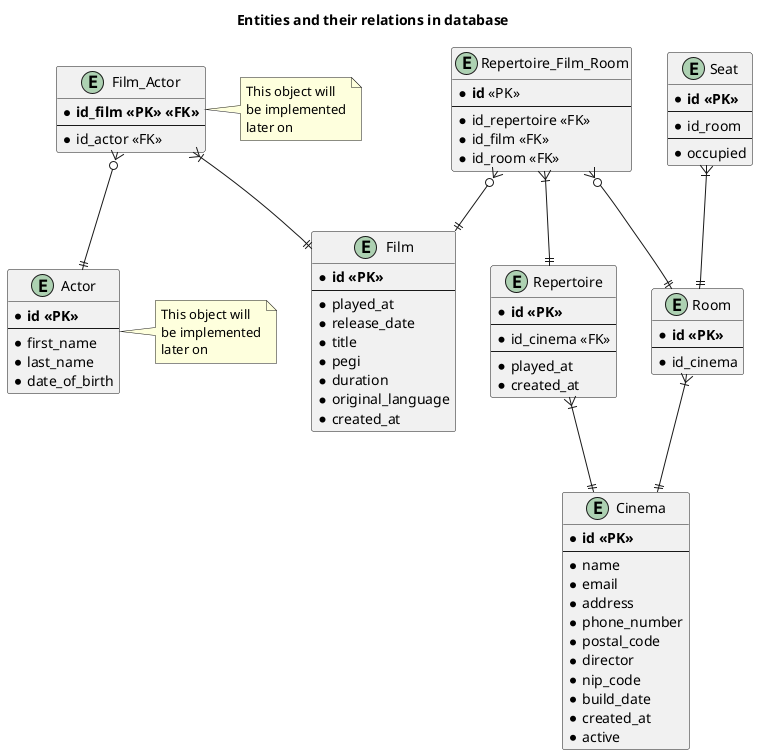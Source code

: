 @startuml
title Entities and their relations in database

entity Cinema {
    * **id <<PK>>**
    --
    * name
    * email
    * address
    * phone_number
    * postal_code
    * director
    * nip_code
    * build_date
    * created_at
    * active
}

entity Repertoire {
    * **id <<PK>>**
    --
    * id_cinema <<FK>>
    --
    * played_at
    * created_at
}

entity Film {
    * **id <<PK>>**
    --
    * played_at
    * release_date
    * title
    * pegi
    * duration
    * original_language
    * created_at
}

entity Repertoire_Film_Room {
    * **id** <<PK>>
    --
    * id_repertoire <<FK>>
    * id_film <<FK>>
    * id_room <<FK>>
}
entity Room {
    * **id <<PK>>**
    --
    * id_cinema
}
entity Seat {
    * **id <<PK>>**
    --
    * id_room
    --
    * occupied
}

entity Film_Actor {
    * **id_film <<PK>> <<FK>>**
    --
    * id_actor <<FK>>
}
note right: This object will\nbe implemented\nlater on
entity Actor {
    * **id <<PK>>**
    --
    * first_name
    * last_name
    * date_of_birth
}
note right: This object will\nbe implemented\nlater on
Repertoire      }|--|| Cinema
Repertoire_Film_Room }o--|| Film
Repertoire_Film_Room }|--|| Repertoire
Seat            }|--|| Room
Film_Actor      }|--|| Film
Film_Actor      }o--|| Actor
Room            }|--|| Cinema
Repertoire_Film_Room }o--|| Room
@enduml